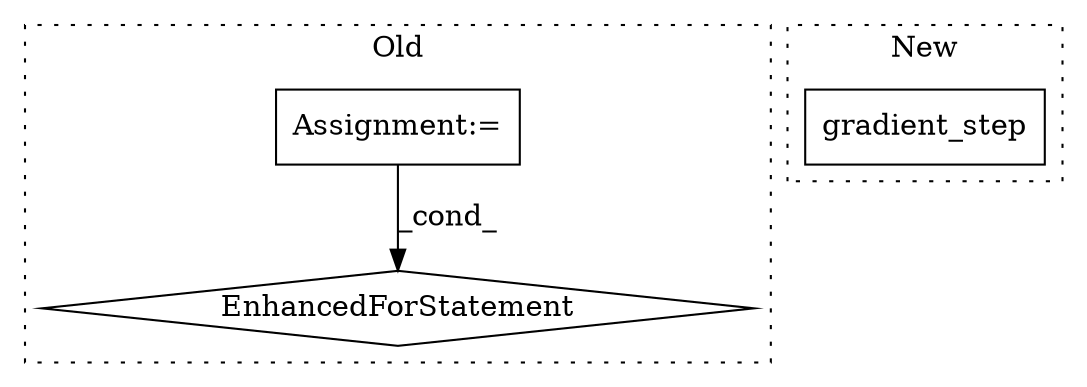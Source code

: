 digraph G {
subgraph cluster0 {
1 [label="EnhancedForStatement" a="70" s="4314,4412" l="69,2" shape="diamond"];
3 [label="Assignment:=" a="7" s="4314,4412" l="69,2" shape="box"];
label = "Old";
style="dotted";
}
subgraph cluster1 {
2 [label="gradient_step" a="32" s="5778,5796" l="14,1" shape="box"];
label = "New";
style="dotted";
}
3 -> 1 [label="_cond_"];
}